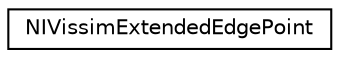 digraph "Graphical Class Hierarchy"
{
  edge [fontname="Helvetica",fontsize="10",labelfontname="Helvetica",labelfontsize="10"];
  node [fontname="Helvetica",fontsize="10",shape=record];
  rankdir="LR";
  Node0 [label="NIVissimExtendedEdgePoint",height=0.2,width=0.4,color="black", fillcolor="white", style="filled",URL="$d0/d9e/class_n_i_vissim_extended_edge_point.html"];
}
